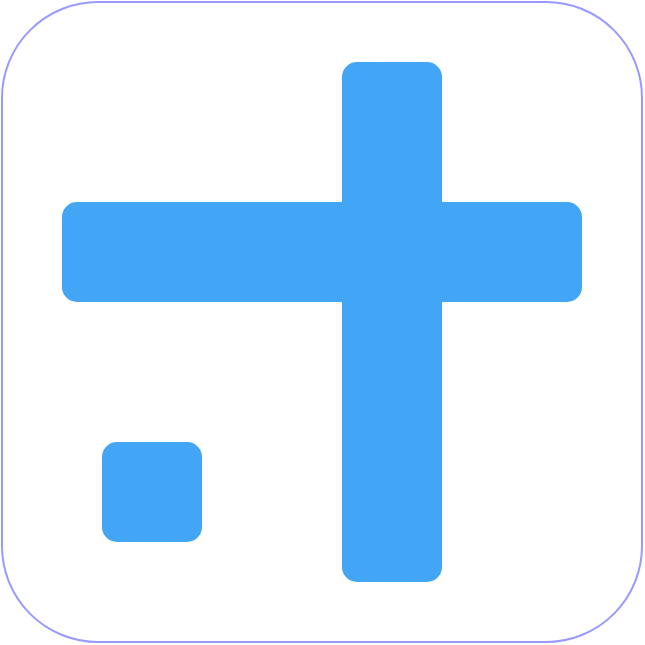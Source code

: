 <mxfile>
    <diagram id="8ns63juBduFtukD101pN" name="ページ1">
        <mxGraphModel dx="1043" dy="545" grid="1" gridSize="10" guides="1" tooltips="1" connect="0" arrows="0" fold="1" page="1" pageScale="1" pageWidth="827" pageHeight="1169" math="0" shadow="0">
            <root>
                <mxCell id="0"/>
                <mxCell id="1" parent="0"/>
                <mxCell id="2" value="" style="whiteSpace=wrap;html=1;rounded=1;fillColor=#FFFFFF;strokeColor=#9999FF;" parent="1" vertex="1">
                    <mxGeometry x="20" y="20" width="320" height="320" as="geometry"/>
                </mxCell>
                <mxCell id="585" value="" style="whiteSpace=wrap;html=1;rounded=1;fillColor=#42A5F5;strokeColor=none;" parent="1" vertex="1">
                    <mxGeometry x="50" y="120" width="260" height="50" as="geometry"/>
                </mxCell>
                <mxCell id="586" value="" style="whiteSpace=wrap;html=1;rounded=1;fillColor=#42A5F5;strokeColor=none;" parent="1" vertex="1">
                    <mxGeometry x="190" y="50" width="50" height="260" as="geometry"/>
                </mxCell>
                <mxCell id="587" value="" style="whiteSpace=wrap;html=1;rounded=1;fillColor=#42A5F5;strokeColor=none;" parent="1" vertex="1">
                    <mxGeometry x="70" y="240" width="50" height="50" as="geometry"/>
                </mxCell>
            </root>
        </mxGraphModel>
    </diagram>
</mxfile>